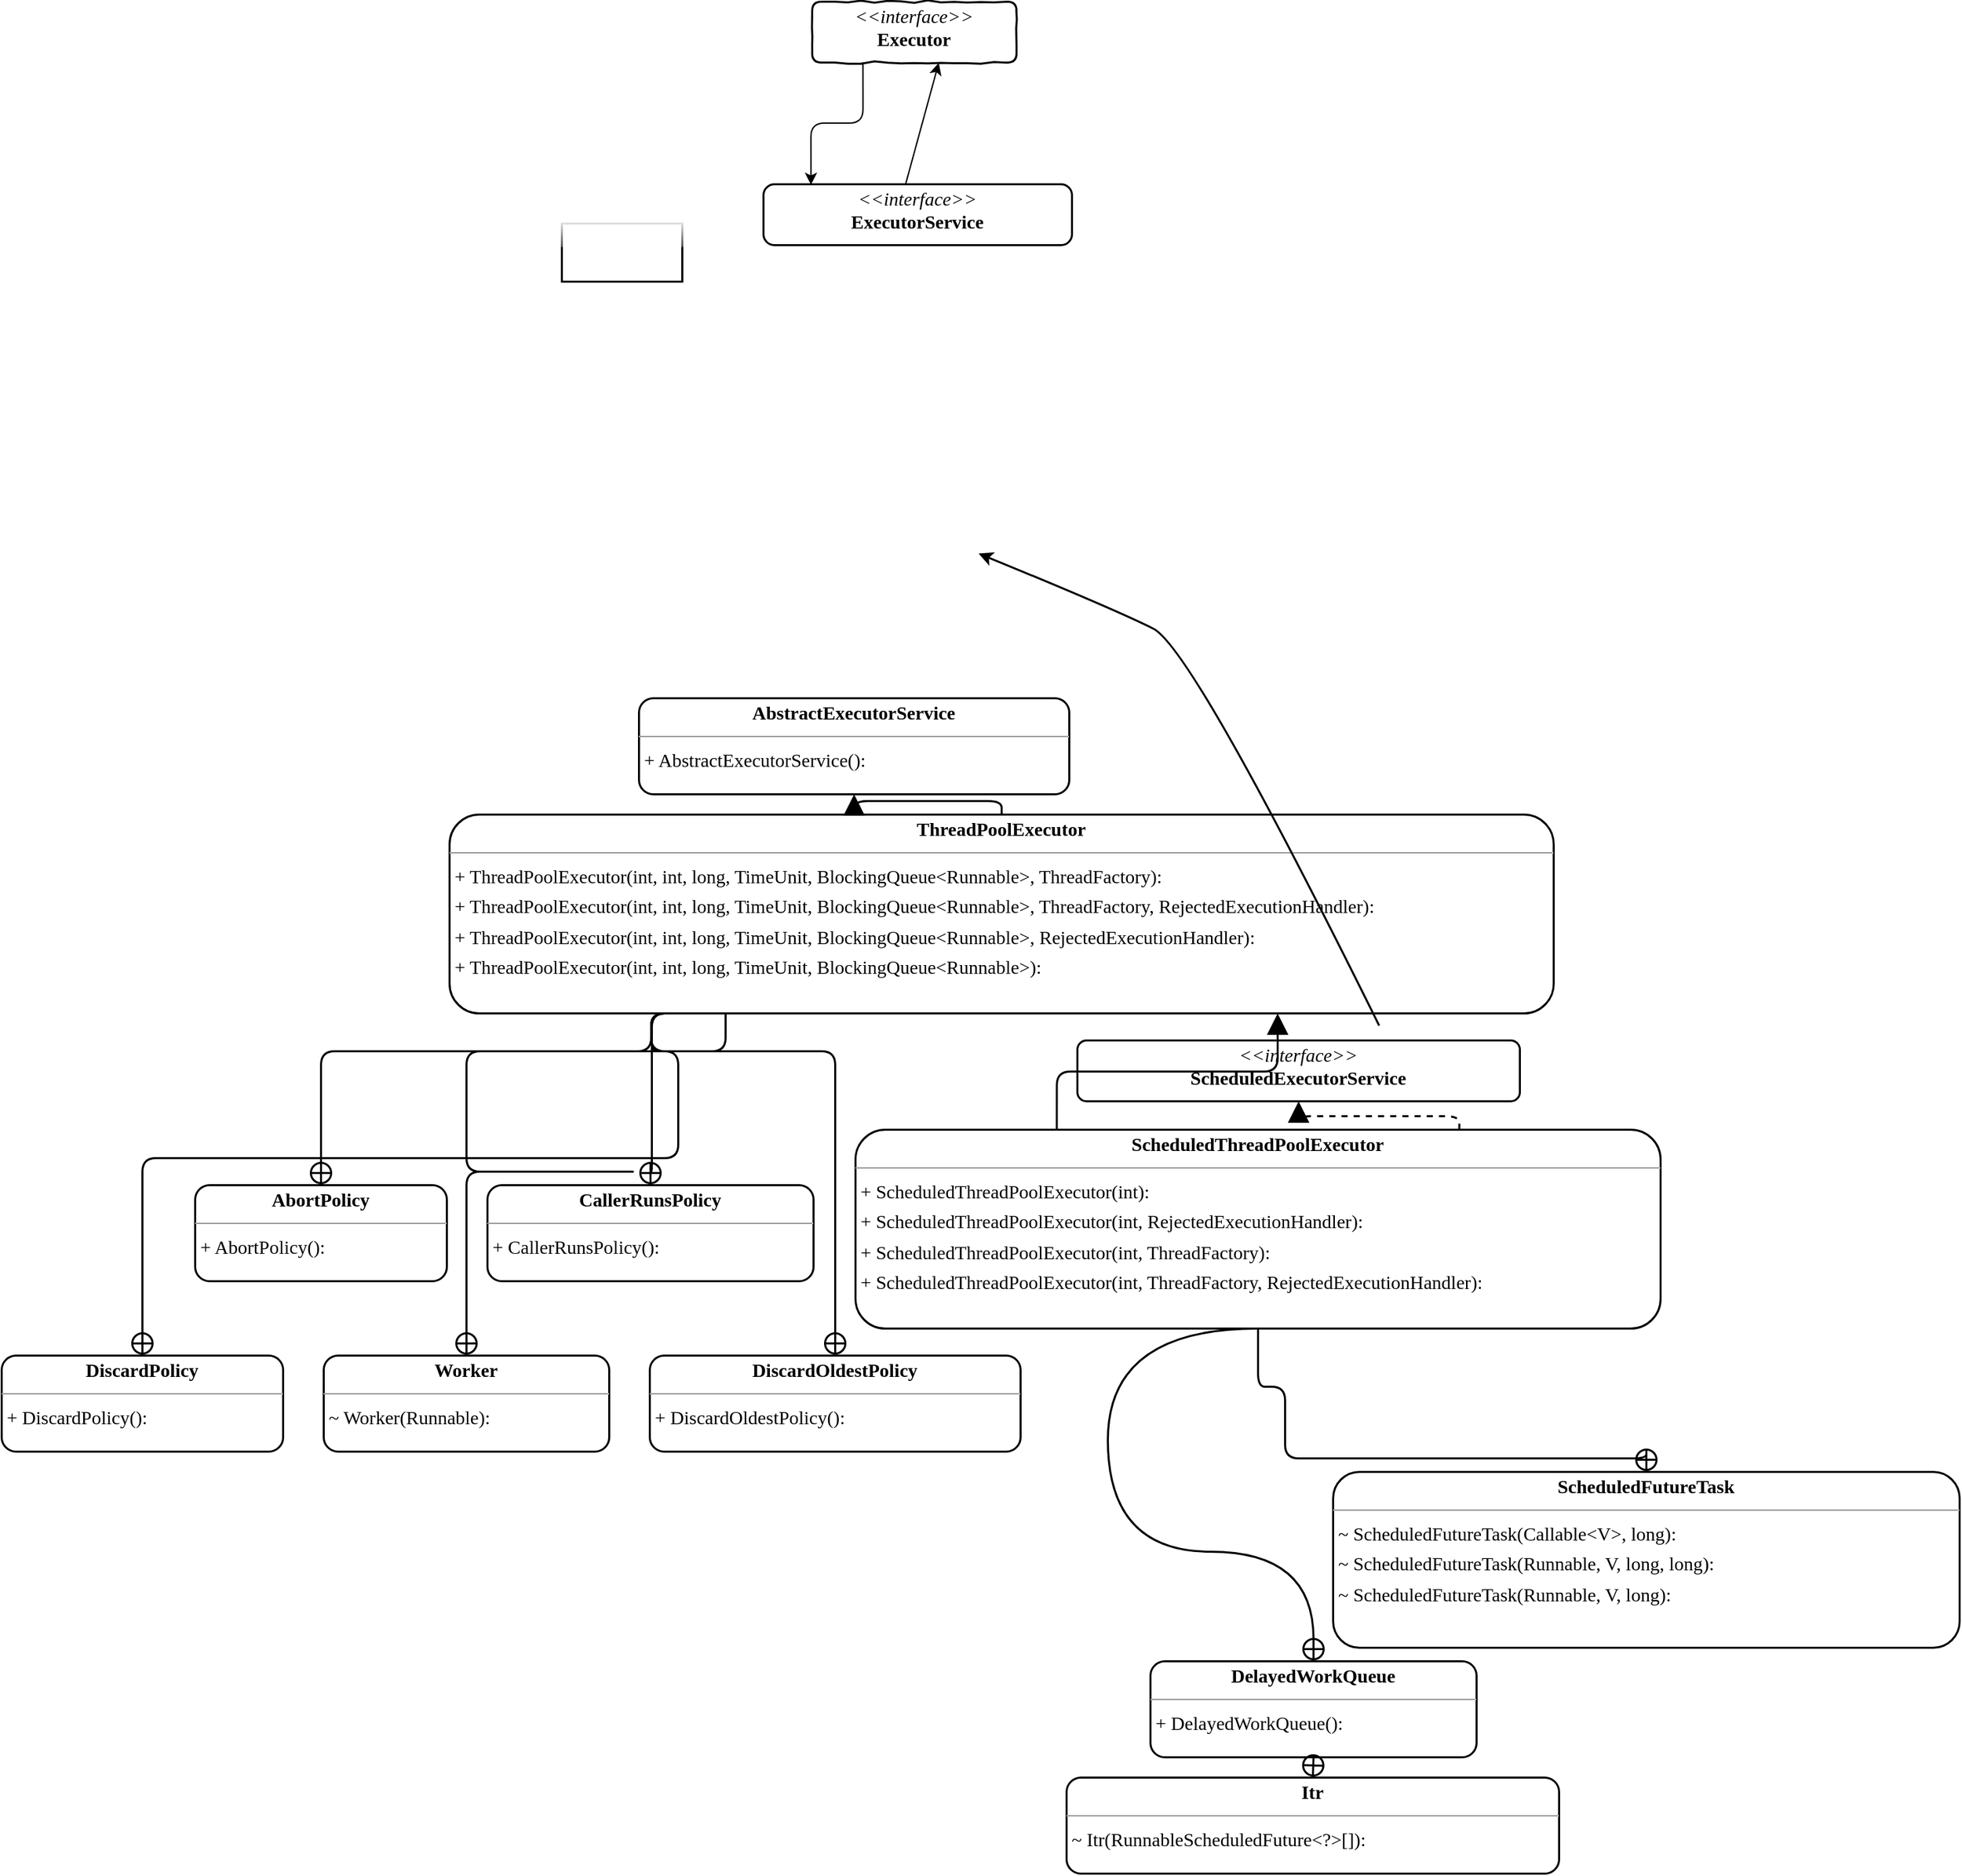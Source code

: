 <mxfile version="24.4.14" type="github">
  <diagram id="NfvTA-3BEHOrYZFeVf58" name="Page-1">
    <mxGraphModel dx="1185" dy="1294" grid="0" gridSize="10" guides="0" tooltips="0" connect="1" arrows="0" fold="1" page="0" pageScale="1" pageWidth="850" pageHeight="1100" background="none" math="0" shadow="0">
      <root>
        <mxCell id="0" />
        <mxCell id="1" parent="0" />
        <mxCell id="node8" value="&lt;p style=&quot;margin:0px;margin-top:4px;text-align:center;&quot;&gt;&lt;b&gt;AbortPolicy&lt;/b&gt;&lt;/p&gt;&lt;hr size=&quot;1&quot;&gt;&lt;p style=&quot;margin:0 0 0 4px;line-height:1.6;&quot;&gt;+ AbortPolicy(): &lt;/p&gt;" style="verticalAlign=top;align=left;overflow=fill;fontSize=14;fontFamily=JetBrainsMono Nerd Font Mono;html=1;rounded=1;shadow=0;comic=0;labelBackgroundColor=none;strokeWidth=1.5;flipH=0;flipV=0;strokeColor=default;" parent="1" vertex="1">
          <mxGeometry x="-135" y="260" width="186" height="71" as="geometry" />
        </mxCell>
        <mxCell id="node3" value="&lt;p style=&quot;margin:0px;margin-top:4px;text-align:center;&quot;&gt;&lt;b&gt;AbstractExecutorService&lt;/b&gt;&lt;/p&gt;&lt;hr size=&quot;1&quot;&gt;&lt;p style=&quot;margin:0 0 0 4px;line-height:1.6;&quot;&gt;+ AbstractExecutorService(): &lt;/p&gt;" style="verticalAlign=top;align=left;overflow=fill;fontSize=14;fontFamily=JetBrainsMono Nerd Font Mono;html=1;rounded=1;shadow=0;comic=0;labelBackgroundColor=none;strokeWidth=1.5;flipH=0;flipV=0;strokeColor=default;" parent="1" vertex="1">
          <mxGeometry x="193" y="-100" width="318" height="71" as="geometry" />
        </mxCell>
        <mxCell id="node12" value="&lt;p style=&quot;margin:0px;margin-top:4px;text-align:center;&quot;&gt;&lt;b&gt;CallerRunsPolicy&lt;/b&gt;&lt;/p&gt;&lt;hr size=&quot;1&quot;&gt;&lt;p style=&quot;margin:0 0 0 4px;line-height:1.6;&quot;&gt;+ CallerRunsPolicy(): &lt;/p&gt;" style="verticalAlign=top;align=left;overflow=fill;fontSize=14;fontFamily=JetBrainsMono Nerd Font Mono;html=1;rounded=1;shadow=0;comic=0;labelBackgroundColor=none;strokeWidth=1.5;flipH=0;flipV=0;strokeColor=default;" parent="1" vertex="1">
          <mxGeometry x="81" y="260" width="241" height="71" as="geometry" />
        </mxCell>
        <mxCell id="node7" value="&lt;p style=&quot;margin:0px;margin-top:4px;text-align:center;&quot;&gt;&lt;b&gt;DelayedWorkQueue&lt;/b&gt;&lt;/p&gt;&lt;hr size=&quot;1&quot;&gt;&lt;p style=&quot;margin:0 0 0 4px;line-height:1.6;&quot;&gt;+ DelayedWorkQueue(): &lt;/p&gt;" style="verticalAlign=top;align=left;overflow=fill;fontSize=14;fontFamily=JetBrainsMono Nerd Font Mono;html=1;rounded=1;shadow=0;comic=0;labelBackgroundColor=none;strokeWidth=1.5;flipH=0;flipV=0;strokeColor=default;" parent="1" vertex="1">
          <mxGeometry x="571" y="612" width="241" height="71" as="geometry" />
        </mxCell>
        <mxCell id="node13" value="&lt;p style=&quot;margin:0px;margin-top:4px;text-align:center;&quot;&gt;&lt;b&gt;DiscardOldestPolicy&lt;/b&gt;&lt;/p&gt;&lt;hr size=&quot;1&quot;&gt;&lt;p style=&quot;margin:0 0 0 4px;line-height:1.6;&quot;&gt;+ DiscardOldestPolicy(): &lt;/p&gt;" style="verticalAlign=top;align=left;overflow=fill;fontSize=14;fontFamily=JetBrainsMono Nerd Font Mono;html=1;rounded=1;shadow=0;comic=0;labelBackgroundColor=none;strokeWidth=1.5;flipH=0;flipV=0;strokeColor=default;" parent="1" vertex="1">
          <mxGeometry x="201" y="386" width="274" height="71" as="geometry" />
        </mxCell>
        <mxCell id="node11" value="&lt;p style=&quot;margin:0px;margin-top:4px;text-align:center;&quot;&gt;&lt;b&gt;DiscardPolicy&lt;/b&gt;&lt;/p&gt;&lt;hr size=&quot;1&quot;&gt;&lt;p style=&quot;margin:0 0 0 4px;line-height:1.6;&quot;&gt;+ DiscardPolicy(): &lt;/p&gt;" style="verticalAlign=top;align=left;overflow=fill;fontSize=14;fontFamily=JetBrainsMono Nerd Font Mono;html=1;rounded=1;shadow=0;comic=0;labelBackgroundColor=none;strokeWidth=1.5;flipH=0;flipV=0;strokeColor=default;" parent="1" vertex="1">
          <mxGeometry x="-278" y="386" width="208" height="71" as="geometry" />
        </mxCell>
        <mxCell id="node4" value="&lt;p style=&quot;margin:0px;margin-top:4px;text-align:center;&quot;&gt;&lt;i&gt;&amp;lt;&amp;lt;interface&amp;gt;&amp;gt;&lt;/i&gt;&lt;br&gt;&lt;b&gt;Executor&lt;/b&gt;&lt;/p&gt;&lt;hr size=&quot;1&quot;&gt;" style="verticalAlign=top;align=left;overflow=fill;fontSize=14;fontFamily=JetBrainsMono Nerd Font Mono;html=1;rounded=1;shadow=0;comic=1;labelBackgroundColor=none;strokeWidth=1.5;flipH=0;flipV=0;strokeColor=default;deletable=1;treeFolding=0;treeMoving=0;enumerate=0;linejoin=arcs;absoluteArcSize=0;noLabel=0;portConstraintRotation=0;snapToPoint=0;container=0;dropTarget=0;metaEdit=0;movableLabel=1;movable=0;fixDash=1;" parent="1" vertex="1">
          <mxGeometry x="321" y="-615" width="151" height="45" as="geometry" />
        </mxCell>
        <mxCell id="node5" value="&lt;p style=&quot;margin:0px;margin-top:4px;text-align:center;&quot;&gt;&lt;i&gt;&amp;lt;&amp;lt;interface&amp;gt;&amp;gt;&lt;/i&gt;&lt;br&gt;&lt;b&gt;ExecutorService&lt;/b&gt;&lt;/p&gt;&lt;hr size=&quot;1&quot;&gt;" style="verticalAlign=top;align=left;overflow=fill;fontSize=14;fontFamily=JetBrainsMono Nerd Font Mono;html=1;rounded=1;shadow=0;comic=0;labelBackgroundColor=none;strokeWidth=1.5;flipH=0;flipV=0;arcSize=18;strokeColor=default;" parent="1" vertex="1">
          <mxGeometry x="285" y="-480" width="228" height="45" as="geometry" />
        </mxCell>
        <mxCell id="node6" value="&lt;p style=&quot;margin:0px;margin-top:4px;text-align:center;&quot;&gt;&lt;b&gt;Itr&lt;/b&gt;&lt;/p&gt;&lt;hr size=&quot;1&quot;&gt;&lt;p style=&quot;margin:0 0 0 4px;line-height:1.6;&quot;&gt;~ Itr(RunnableScheduledFuture&amp;lt;?&amp;gt;[]): &lt;/p&gt;" style="verticalAlign=top;align=left;overflow=fill;fontSize=14;fontFamily=JetBrainsMono Nerd Font Mono;html=1;rounded=1;shadow=0;comic=0;labelBackgroundColor=none;strokeWidth=1.5;flipH=0;flipV=0;strokeColor=default;" parent="1" vertex="1">
          <mxGeometry x="509" y="698" width="364" height="71" as="geometry" />
        </mxCell>
        <mxCell id="node1" value="&lt;p style=&quot;margin:0px;margin-top:4px;text-align:center;&quot;&gt;&lt;i&gt;&amp;lt;&amp;lt;interface&amp;gt;&amp;gt;&lt;/i&gt;&lt;br&gt;&lt;b&gt;ScheduledExecutorService&lt;/b&gt;&lt;/p&gt;&lt;hr size=&quot;1&quot;&gt;" style="verticalAlign=top;align=left;overflow=fill;fontSize=14;fontFamily=JetBrainsMono Nerd Font Mono;html=1;rounded=1;shadow=0;comic=0;labelBackgroundColor=none;strokeWidth=1.5;flipH=0;flipV=0;strokeColor=default;" parent="1" vertex="1">
          <mxGeometry x="517" y="153" width="327" height="45" as="geometry" />
        </mxCell>
        <mxCell id="node9" value="&lt;p style=&quot;margin:0px;margin-top:4px;text-align:center;&quot;&gt;&lt;b&gt;ScheduledFutureTask&lt;/b&gt;&lt;/p&gt;&lt;hr size=&quot;1&quot;&gt;&lt;p style=&quot;margin:0 0 0 4px;line-height:1.6;&quot;&gt;~ ScheduledFutureTask(Callable&amp;lt;V&amp;gt;, long): &lt;br&gt;~ ScheduledFutureTask(Runnable, V, long, long): &lt;br&gt;~ ScheduledFutureTask(Runnable, V, long): &lt;/p&gt;" style="verticalAlign=top;align=left;overflow=fill;fontSize=14;fontFamily=JetBrainsMono Nerd Font Mono;html=1;rounded=1;shadow=0;comic=0;labelBackgroundColor=none;strokeWidth=1.5;flipH=0;flipV=0;strokeColor=default;" parent="1" vertex="1">
          <mxGeometry x="706" y="472" width="463" height="130" as="geometry" />
        </mxCell>
        <mxCell id="node0" value="&lt;p style=&quot;margin:0px;margin-top:4px;text-align:center;&quot;&gt;&lt;b&gt;ScheduledThreadPoolExecutor&lt;/b&gt;&lt;/p&gt;&lt;hr size=&quot;1&quot;&gt;&lt;p style=&quot;margin:0 0 0 4px;line-height:1.6;&quot;&gt;+ ScheduledThreadPoolExecutor(int): &lt;br&gt;+ ScheduledThreadPoolExecutor(int, RejectedExecutionHandler): &lt;br&gt;+ ScheduledThreadPoolExecutor(int, ThreadFactory): &lt;br&gt;+ ScheduledThreadPoolExecutor(int, ThreadFactory, RejectedExecutionHandler): &lt;/p&gt;" style="verticalAlign=top;align=left;overflow=fill;fontSize=14;fontFamily=JetBrainsMono Nerd Font Mono;html=1;rounded=1;shadow=0;comic=0;labelBackgroundColor=none;strokeWidth=1.5;flipH=0;flipV=0;strokeColor=default;" parent="1" vertex="1">
          <mxGeometry x="353" y="219" width="595" height="147" as="geometry" />
        </mxCell>
        <mxCell id="node2" value="&lt;p style=&quot;margin:0px;margin-top:4px;text-align:center;&quot;&gt;&lt;b&gt;&lt;font&gt;ThreadPoolExecutor&lt;/font&gt;&lt;/b&gt;&lt;/p&gt;&lt;hr size=&quot;1&quot;&gt;&lt;p style=&quot;margin:0 0 0 4px;line-height:1.6;&quot;&gt;&lt;font&gt;+ ThreadPoolExecutor(int, int, long, TimeUnit, BlockingQueue&amp;lt;Runnable&amp;gt;, ThreadFactory): &lt;br&gt;+ ThreadPoolExecutor(int, int, long, TimeUnit, BlockingQueue&amp;lt;Runnable&amp;gt;, ThreadFactory, RejectedExecutionHandler): &lt;br&gt;+ ThreadPoolExecutor(int, int, long, TimeUnit, BlockingQueue&amp;lt;Runnable&amp;gt;, RejectedExecutionHandler): &lt;br&gt;+ ThreadPoolExecutor(int, int, long, TimeUnit, BlockingQueue&amp;lt;Runnable&amp;gt;): &lt;/font&gt;&lt;/p&gt;" style="verticalAlign=top;align=left;overflow=fill;fontSize=14;fontFamily=JetBrainsMono Nerd Font Mono;html=1;rounded=1;shadow=0;comic=0;labelBackgroundColor=none;strokeWidth=1.5;flipH=0;flipV=0;textShadow=0;fillStyle=auto;strokeColor=default;" parent="1" vertex="1">
          <mxGeometry x="53" y="-14" width="816" height="147" as="geometry" />
        </mxCell>
        <mxCell id="node10" value="&lt;p style=&quot;margin:0px;margin-top:4px;text-align:center;&quot;&gt;&lt;b&gt;Worker&lt;/b&gt;&lt;/p&gt;&lt;hr size=&quot;1&quot;&gt;&lt;p style=&quot;margin:0 0 0 4px;line-height:1.6;&quot;&gt;~ Worker(Runnable): &lt;/p&gt;" style="verticalAlign=top;align=left;overflow=fill;fontSize=14;fontFamily=JetBrainsMono Nerd Font Mono;html=1;rounded=1;shadow=0;comic=0;labelBackgroundColor=none;strokeWidth=1.5;flipH=0;flipV=0;strokeColor=default;" parent="1" vertex="1">
          <mxGeometry x="-40" y="386" width="211" height="71" as="geometry" />
        </mxCell>
        <mxCell id="edge12" value="" style="html=1;rounded=1;edgeStyle=orthogonalEdgeStyle;dashed=0;startArrow=circlePlus;startFill=0;endArrow=none;strokeColor=default;exitX=0.500;exitY=0.001;exitDx=0;exitDy=0;entryX=0.250;entryY=1.000;entryDx=0;entryDy=0;fontFamily=JetBrainsMono Nerd Font Mono;strokeWidth=1.5;" parent="1" source="node8" target="node2" edge="1">
          <mxGeometry width="50" height="50" relative="1" as="geometry">
            <Array as="points">
              <mxPoint x="-42" y="161" />
              <mxPoint x="202" y="161" />
            </Array>
          </mxGeometry>
        </mxCell>
        <mxCell id="edge9" value="" style="html=1;rounded=1;edgeStyle=orthogonalEdgeStyle;dashed=0;startArrow=circlePlus;startFill=0;endArrow=none;strokeColor=default;exitX=0.500;exitY=0.001;exitDx=0;exitDy=0;entryX=0.250;entryY=1.000;entryDx=0;entryDy=0;fontFamily=JetBrainsMono Nerd Font Mono;strokeWidth=1.5;" parent="1" source="node12" target="node2" edge="1">
          <mxGeometry width="50" height="50" relative="1" as="geometry">
            <Array as="points">
              <mxPoint x="201.5" y="250" />
              <mxPoint x="202.5" y="250" />
            </Array>
          </mxGeometry>
        </mxCell>
        <mxCell id="edge11" value="" style="html=1;rounded=1;dashed=0;startArrow=circlePlus;startFill=0;endArrow=none;strokeColor=default;exitX=0.500;exitY=0.001;exitDx=0;exitDy=0;entryX=0.500;entryY=1.000;entryDx=0;entryDy=0;edgeStyle=orthogonalEdgeStyle;curved=1;fontFamily=JetBrainsMono Nerd Font Mono;strokeWidth=1.5;" parent="1" source="node7" target="node0" edge="1">
          <mxGeometry width="50" height="50" relative="1" as="geometry">
            <Array as="points">
              <mxPoint x="691.5" y="531" />
              <mxPoint x="539.5" y="531" />
              <mxPoint x="539.5" y="366" />
            </Array>
          </mxGeometry>
        </mxCell>
        <mxCell id="edge6" value="" style="html=1;rounded=1;edgeStyle=orthogonalEdgeStyle;dashed=0;startArrow=circlePlus;startFill=0;endArrow=none;strokeColor=default;exitX=0.500;exitY=0.000;exitDx=0;exitDy=0;entryX=0.250;entryY=1.000;entryDx=0;entryDy=0;fontFamily=JetBrainsMono Nerd Font Mono;strokeWidth=1.5;" parent="1" source="node13" target="node2" edge="1">
          <mxGeometry width="50" height="50" relative="1" as="geometry">
            <Array as="points">
              <mxPoint x="338" y="161" />
              <mxPoint x="202" y="161" />
            </Array>
          </mxGeometry>
        </mxCell>
        <mxCell id="edge7" value="" style="html=1;rounded=1;edgeStyle=orthogonalEdgeStyle;dashed=0;startArrow=circlePlus;startFill=0;endArrow=none;strokeColor=default;exitX=0.500;exitY=0.001;exitDx=0;exitDy=0;entryX=0.250;entryY=1.000;entryDx=0;entryDy=0;fontFamily=JetBrainsMono Nerd Font Mono;strokeWidth=1.5;" parent="1" source="node11" target="node2" edge="1">
          <mxGeometry width="50" height="50" relative="1" as="geometry">
            <Array as="points">
              <mxPoint x="-174" y="240" />
              <mxPoint x="222" y="240" />
              <mxPoint x="222" y="161" />
              <mxPoint x="202" y="161" />
            </Array>
          </mxGeometry>
        </mxCell>
        <mxCell id="edge10" value="" style="html=1;rounded=1;edgeStyle=orthogonalEdgeStyle;dashed=0;startArrow=circlePlus;startFill=0;endArrow=none;strokeColor=default;exitX=0.500;exitY=0.001;exitDx=0;exitDy=0;entryX=0.500;entryY=1.001;entryDx=0;entryDy=0;fontFamily=JetBrainsMono Nerd Font Mono;strokeWidth=1.5;" parent="1" source="node6" target="node7" edge="1">
          <mxGeometry width="50" height="50" relative="1" as="geometry">
            <Array as="points" />
          </mxGeometry>
        </mxCell>
        <mxCell id="edge8" value="" style="html=1;rounded=1;edgeStyle=orthogonalEdgeStyle;dashed=0;startArrow=circlePlus;startFill=0;endArrow=none;strokeColor=default;exitX=0.500;exitY=0.000;exitDx=0;exitDy=0;entryX=0.500;entryY=1.000;entryDx=0;entryDy=0;fontFamily=JetBrainsMono Nerd Font Mono;strokeWidth=1.5;" parent="1" source="node9" target="node0" edge="1">
          <mxGeometry width="50" height="50" relative="1" as="geometry">
            <Array as="points">
              <mxPoint x="937.5" y="462" />
              <mxPoint x="670.5" y="462" />
              <mxPoint x="670.5" y="409" />
              <mxPoint x="650.5" y="409" />
            </Array>
          </mxGeometry>
        </mxCell>
        <mxCell id="edge0" value="" style="html=1;rounded=1;edgeStyle=orthogonalEdgeStyle;dashed=1;startArrow=none;endArrow=block;endSize=12;strokeColor=default;exitX=0.750;exitY=0.000;exitDx=0;exitDy=0;entryX=0.500;entryY=1.001;entryDx=0;entryDy=0;fontFamily=JetBrainsMono Nerd Font Mono;strokeWidth=1.5;" parent="1" source="node0" target="node1" edge="1">
          <mxGeometry width="50" height="50" relative="1" as="geometry">
            <Array as="points">
              <mxPoint x="799" y="209" />
              <mxPoint x="680" y="209" />
            </Array>
          </mxGeometry>
        </mxCell>
        <mxCell id="edge3" value="" style="html=1;rounded=1;edgeStyle=orthogonalEdgeStyle;dashed=0;startArrow=none;endArrow=block;endSize=12;strokeColor=default;exitX=0.250;exitY=0.000;exitDx=0;exitDy=0;entryX=0.750;entryY=1.000;entryDx=0;entryDy=0;fontFamily=JetBrainsMono Nerd Font Mono;strokeWidth=1.5;" parent="1" source="node0" target="node2" edge="1">
          <mxGeometry width="50" height="50" relative="1" as="geometry">
            <Array as="points" />
          </mxGeometry>
        </mxCell>
        <mxCell id="edge5" value="" style="html=1;rounded=1;edgeStyle=orthogonalEdgeStyle;dashed=0;startArrow=none;endArrow=block;endSize=12;strokeColor=default;exitX=0.500;exitY=0.000;exitDx=0;exitDy=0;entryX=0.500;entryY=1.001;entryDx=0;entryDy=0;fontFamily=JetBrainsMono Nerd Font Mono;strokeWidth=1.5;" parent="1" source="node2" target="node3" edge="1">
          <mxGeometry width="50" height="50" relative="1" as="geometry">
            <Array as="points" />
          </mxGeometry>
        </mxCell>
        <mxCell id="edge13" value="" style="html=1;rounded=1;edgeStyle=orthogonalEdgeStyle;dashed=0;startArrow=circlePlus;startFill=0;endArrow=none;strokeColor=default;exitX=0.500;exitY=0.001;exitDx=0;exitDy=0;entryX=0.250;entryY=1.000;entryDx=0;entryDy=0;fontFamily=JetBrainsMono Nerd Font Mono;strokeWidth=1.5;" parent="1" source="node10" target="node2" edge="1">
          <mxGeometry width="50" height="50" relative="1" as="geometry">
            <Array as="points">
              <mxPoint x="193.5" y="250" />
              <mxPoint x="65.5" y="250" />
              <mxPoint x="65.5" y="161" />
              <mxPoint x="329.5" y="161" />
            </Array>
          </mxGeometry>
        </mxCell>
        <mxCell id="jvciefT9h-73CzGy2Gg1-2" value="" style="curved=1;endArrow=classic;html=1;rounded=1;fontFamily=JetBrainsMono Nerd Font Mono;strokeWidth=1.5;strokeColor=default;" edge="1" parent="1">
          <mxGeometry width="50" height="50" relative="1" as="geometry">
            <mxPoint x="740" y="142" as="sourcePoint" />
            <mxPoint x="444" y="-207" as="targetPoint" />
            <Array as="points">
              <mxPoint x="602" y="-137" />
              <mxPoint x="544" y="-166" />
            </Array>
          </mxGeometry>
        </mxCell>
        <mxCell id="jvciefT9h-73CzGy2Gg1-7" value="" style="endArrow=classic;html=1;rounded=1;fontFamily=JetBrainsMono Nerd Font Mono;fontSize=14;fontColor=default;labelBackgroundColor=none;entryX=0.621;entryY=1.01;entryDx=0;entryDy=0;entryPerimeter=0;exitX=0.462;exitY=0;exitDx=0;exitDy=0;exitPerimeter=0;" edge="1" parent="1" source="node5" target="node4">
          <mxGeometry width="50" height="50" relative="1" as="geometry">
            <mxPoint x="378" y="-482" as="sourcePoint" />
            <mxPoint x="434" y="-551" as="targetPoint" />
          </mxGeometry>
        </mxCell>
        <mxCell id="jvciefT9h-73CzGy2Gg1-8" value="" style="rounded=0;whiteSpace=wrap;html=1;shadow=0;comic=0;fillStyle=auto;strokeColor=default;strokeWidth=1.5;align=left;verticalAlign=top;fontFamily=JetBrainsMono Nerd Font Mono;fontSize=14;fontColor=default;labelBackgroundColor=none;fillColor=default;points=[[0,0,0,0,0],[0,0.25,0,0,0],[0,0.5,0,0,0],[0,0.75,0,0,0],[0,1,0,0,0],[0.25,0,0,0,0],[0.25,1,0,0,0],[0.46,1,0,0,6],[0.5,0,0,0,0],[0.75,0,0,0,0],[0.75,1,0,0,0],[1,0,0,0,0],[1,0.25,0,0,0],[1,0.5,0,0,0],[1,0.75,0,0,0],[1,1,0,0,0]];rotation=0;glass=1;enumerate=0;collapsible=0;" vertex="1" parent="1">
          <mxGeometry x="136" y="-451" width="89" height="43" as="geometry" />
        </mxCell>
        <mxCell id="jvciefT9h-73CzGy2Gg1-10" style="edgeStyle=orthogonalEdgeStyle;rounded=1;orthogonalLoop=1;jettySize=auto;html=1;exitX=0.25;exitY=1;exitDx=0;exitDy=0;entryX=0.155;entryY=0.015;entryDx=0;entryDy=0;entryPerimeter=0;fontFamily=JetBrainsMono Nerd Font Mono;fontSize=14;fontColor=default;labelBackgroundColor=none;" edge="1" parent="1" source="node4" target="node5">
          <mxGeometry relative="1" as="geometry" />
        </mxCell>
      </root>
    </mxGraphModel>
  </diagram>
</mxfile>
